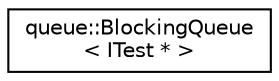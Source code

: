 digraph "Graphical Class Hierarchy"
{
 // LATEX_PDF_SIZE
  edge [fontname="Helvetica",fontsize="10",labelfontname="Helvetica",labelfontsize="10"];
  node [fontname="Helvetica",fontsize="10",shape=record];
  rankdir="LR";
  Node0 [label="queue::BlockingQueue\l\< ITest * \>",height=0.2,width=0.4,color="black", fillcolor="white", style="filled",URL="$classqueue_1_1_blocking_queue.html",tooltip=" "];
}
